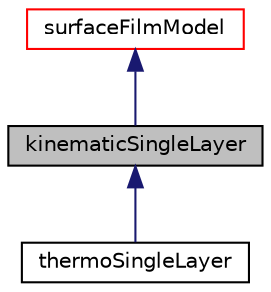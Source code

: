 digraph "kinematicSingleLayer"
{
  bgcolor="transparent";
  edge [fontname="Helvetica",fontsize="10",labelfontname="Helvetica",labelfontsize="10"];
  node [fontname="Helvetica",fontsize="10",shape=record];
  Node0 [label="kinematicSingleLayer",height=0.2,width=0.4,color="black", fillcolor="grey75", style="filled", fontcolor="black"];
  Node1 -> Node0 [dir="back",color="midnightblue",fontsize="10",style="solid",fontname="Helvetica"];
  Node1 [label="surfaceFilmModel",height=0.2,width=0.4,color="red",URL="$a30261.html",tooltip="Base class for surface film models. "];
  Node0 -> Node12 [dir="back",color="midnightblue",fontsize="10",style="solid",fontname="Helvetica"];
  Node12 [label="thermoSingleLayer",height=0.2,width=0.4,color="black",URL="$a30265.html"];
}
